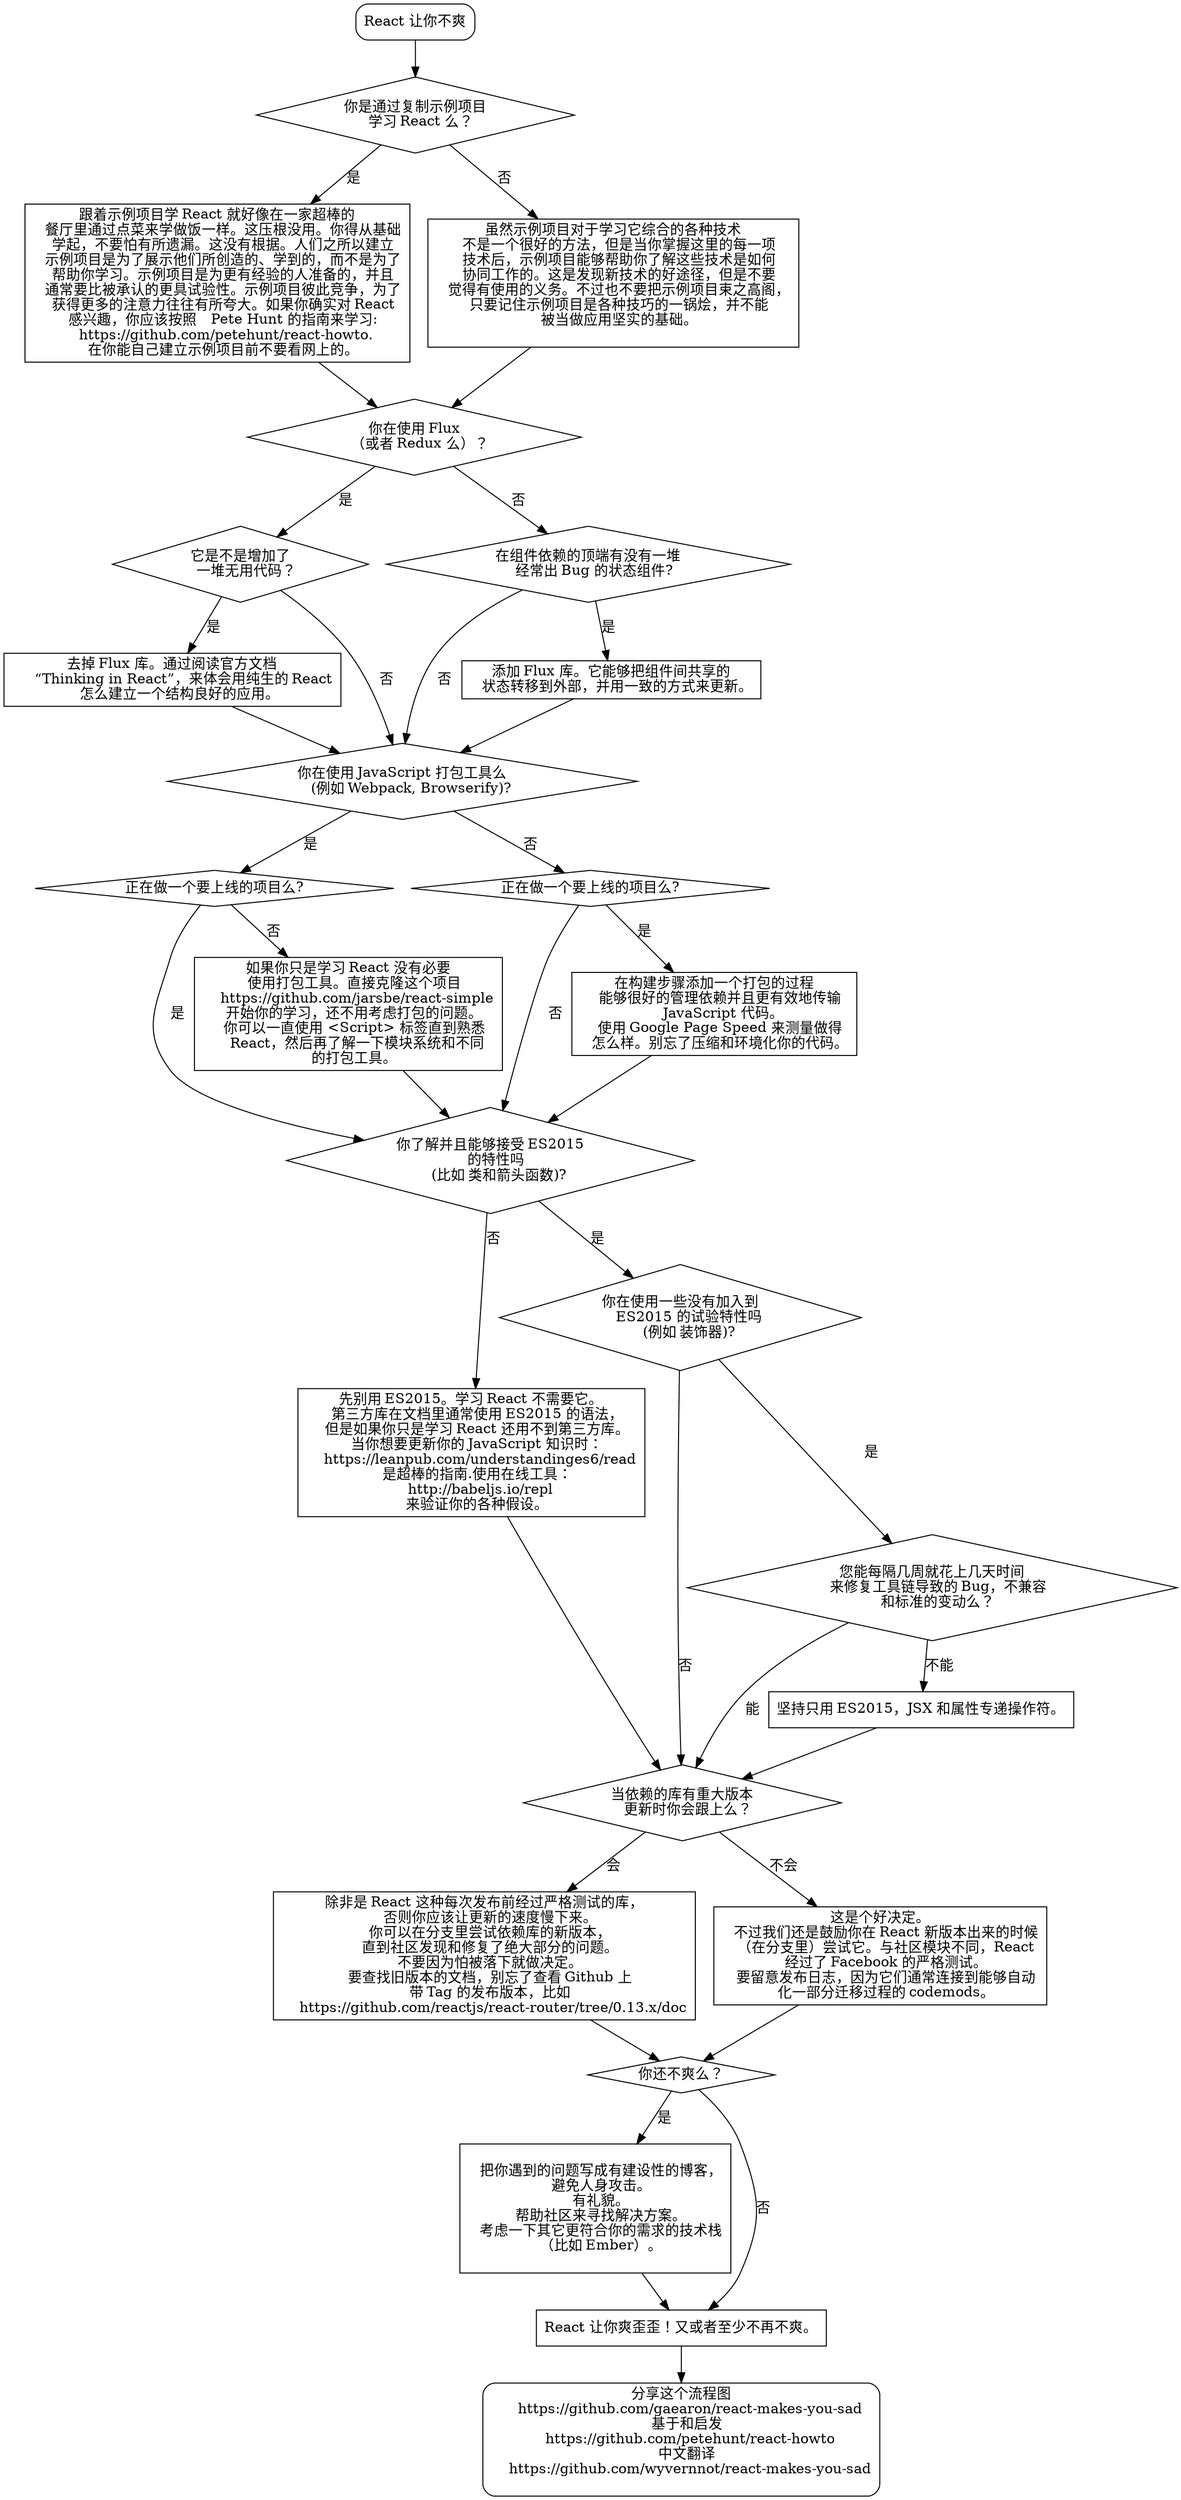 digraph {
  unhappy[
    shape="box",
    style=rounded,
    label="React 让你不爽"
  ]
  unhappy -> are_you_using_react_boilerplates;

  # Boilerplate Fatigue

  are_you_using_react_boilerplates[
    shape="diamond",
    label="你是通过复制示例项目
    学习 React 么？"
  ]
  are_you_using_react_boilerplates -> boilerplates_dont_teach[label="是"]
  are_you_using_react_boilerplates -> steal_from_boilerplates[label="否"]

  boilerplates_dont_teach[
    shape="box",
    label="跟着示例项目学 React 就好像在一家超棒的
    餐厅里通过点菜来学做饭一样。这压根没用。你得从基础
    学起，不要怕有所遗漏。这没有根据。人们之所以建立
    示例项目是为了展示他们所创造的、学到的，而不是为了
    帮助你学习。示例项目是为更有经验的人准备的，并且
    通常要比被承认的更具试验性。示例项目彼此竞争，为了
    获得更多的注意力往往有所夸大。如果你确实对 React
    感兴趣，你应该按照　Pete Hunt 的指南来学习:
    https://github.com/petehunt/react-howto.
    在你能自己建立示例项目前不要看网上的。"
  ]
  boilerplates_dont_teach -> are_you_using_flux

  steal_from_boilerplates[
    shape="box",
    label="虽然示例项目对于学习它综合的各种技术
    不是一个很好的方法，但是当你掌握这里的每一项
    技术后，示例项目能够帮助你了解这些技术是如何
    协同工作的。这是发现新技术的好途径，但是不要
    觉得有使用的义务。不过也不要把示例项目束之高阁，
    只要记住示例项目是各种技巧的一锅烩，并不能
    被当做应用坚实的基础。
    "
  ]
  steal_from_boilerplates -> are_you_using_flux

  # Flux Fatigue

  are_you_using_flux[
    shape="diamond",
    label="你在使用 Flux
    （或者 Redux 么）？"
  ]
  are_you_using_flux -> is_too_much_flux[label="是"]
  are_you_using_flux -> is_not_enough_flux[label="否"]

  is_too_much_flux[
    shape="diamond",
    label="它是不是增加了
    一堆无用代码？"
  ]
  is_too_much_flux -> remove_flux[label="是"]
  is_too_much_flux -> are_you_using_bundler[label="否"]

  is_not_enough_flux[
    shape="diamond",
    label="在组件依赖的顶端有没有一堆
    经常出 Bug 的状态组件?"
  ]
  is_not_enough_flux -> add_flux[label="是"]
  is_not_enough_flux -> are_you_using_bundler[label="否"]

  add_flux[
    shape="box",
    label="添加 Flux 库。它能够把组件间共享的
    状态转移到外部，并用一致的方式来更新。"
  ]
  add_flux -> are_you_using_bundler

  remove_flux[
    shape="box",
    label="去掉 Flux 库。通过阅读官方文档
     “Thinking in React”，来体会用纯生的 React
     怎么建立一个结构良好的应用。"
  ]
  remove_flux -> are_you_using_bundler

  # Bundler Fatigue

  are_you_using_bundler[
    shape="diamond",
    label="你在使用 JavaScript 打包工具么
    (例如 Webpack, Browserify)?"
  ]
  are_you_using_bundler -> are_you_working_on_production_app_with_bundler[label="是"]
  are_you_using_bundler -> are_you_working_on_production_app_without_bundler[label="否"]

  are_you_working_on_production_app_with_bundler[
    shape="diamond",
    label="正在做一个要上线的项目么?"
  ]
  are_you_working_on_production_app_with_bundler -> do_you_know_es2015[label="是"]
  are_you_working_on_production_app_with_bundler -> remove_bundler[label="否"]

  are_you_working_on_production_app_without_bundler[
    shape="diamond",
    label="正在做一个要上线的项目么?"
  ]
  are_you_working_on_production_app_without_bundler -> add_bundler[label="是"]
  are_you_working_on_production_app_without_bundler -> do_you_know_es2015[label="否"]

  add_bundler[
    shape="box",
    label="在构建步骤添加一个打包的过程
    能够很好的管理依赖并且更有效地传输
    JavaScript 代码。
    使用 Google Page Speed 来测量做得
    怎么样。别忘了压缩和环境化你的代码。"
  ]
  add_bundler -> do_you_know_es2015

  remove_bundler[
    shape="box",
    label="如果你只是学习 React 没有必要
    使用打包工具。直接克隆这个项目
    https://github.com/jarsbe/react-simple
    开始你的学习，还不用考虑打包的问题。
    你可以一直使用 <Script> 标签直到熟悉
    React，然后再了解一下模块系统和不同
    的打包工具。"
  ]
  remove_bundler -> do_you_know_es2015

  # ES2015 Fatigue

  do_you_know_es2015[
    shape="diamond",
    label="你了解并且能够接受 ES2015
    的特性吗
    (比如 类和箭头函数)?"
  ]
  do_you_know_es2015 -> use_es5[label="否"]
  do_you_know_es2015 -> are_you_using_dangerous_features[label="是"]

  use_es5[
    shape="box",
    label="先别用 ES2015。学习 React 不需要它。
    第三方库在文档里通常使用 ES2015 的语法，
    但是如果你只是学习 React 还用不到第三方库。
    当你想要更新你的 JavaScript 知识时：
    https://leanpub.com/understandinges6/read
    是超棒的指南.使用在线工具：
    http://babeljs.io/repl
    来验证你的各种假设。"
  ]
  use_es5 -> do_you_update_packages_asap

  # ESnext Fatigue

  are_you_using_dangerous_features[
    shape="diamond",
    label="你在使用一些没有加入到
    ES2015 的试验特性吗
    (例如 装饰器)?"
  ]
  are_you_using_dangerous_features -> can_you_spend_days_on_your_tooling[label="是"]
  are_you_using_dangerous_features -> do_you_update_packages_asap[label="否"]

  can_you_spend_days_on_your_tooling[
    shape="diamond",
    label="您能每隔几周就花上几天时间
    来修复工具链导致的 Bug，不兼容
    和标准的变动么？"
  ]
  can_you_spend_days_on_your_tooling -> do_you_update_packages_asap[label="能"]
  can_you_spend_days_on_your_tooling -> stick_to_es2015[label="不能"]

  stick_to_es2015[
    shape="box",
    label="坚持只用 ES2015，JSX 和属性专递操作符。"
  ]
  stick_to_es2015 -> do_you_update_packages_asap

  # Semver Fatigue

  do_you_update_packages_asap[
    shape="diamond",
    label="当依赖的库有重大版本
    更新时你会跟上么？"
  ]
  do_you_update_packages_asap -> give_it_two_months[label="会"]
  do_you_update_packages_asap -> consider_updating_react[label="不会"]

  give_it_two_months[
    shape="box",
    label="除非是 React 这种每次发布前经过严格测试的库，
    否则你应该让更新的速度慢下来。
    你可以在分支里尝试依赖库的新版本，
    直到社区发现和修复了绝大部分的问题。
    不要因为怕被落下就做决定。
    要查找旧版本的文档，别忘了查看 Github 上
    带 Tag 的发布版本，比如
    https://github.com/reactjs/react-router/tree/0.13.x/doc"
  ]
  give_it_two_months -> are_you_still_sad

  consider_updating_react[
    shape="box",
    label="这是个好决定。
    不过我们还是鼓励你在 React 新版本出来的时候
    （在分支里）尝试它。与社区模块不同，React
    经过了 Facebook 的严格测试。
    要留意发布日志，因为它们通常连接到能够自动
    化一部分迁移过程的 codemods。"
  ]
  consider_updating_react -> are_you_still_sad

  # End

  are_you_still_sad[
    shape="diamond",
    label="你还不爽么？"
  ]
  are_you_still_sad -> rant[label="是"];
  are_you_still_sad -> happy[label="否"];

  rant[
    shape="box",
    label="
    把你遇到的问题写成有建设性的博客，
    避免人身攻击。
    有礼貌。
    帮助社区来寻找解决方案。
    考虑一下其它更符合你的需求的技术栈
    （比如 Ember）。
    "
  ]
  rant -> happy

  happy[
    shape="box",
    label="React 让你爽歪歪！又或者至少不再不爽。"
  ]
  happy -> share

  share [
    shape="box",
    style=rounded,
    label="分享这个流程图
    https://github.com/gaearon/react-makes-you-sad
    基于和启发
    https://github.com/petehunt/react-howto
    中文翻译
    https://github.com/wyvernnot/react-makes-you-sad
    "
  ]
}
